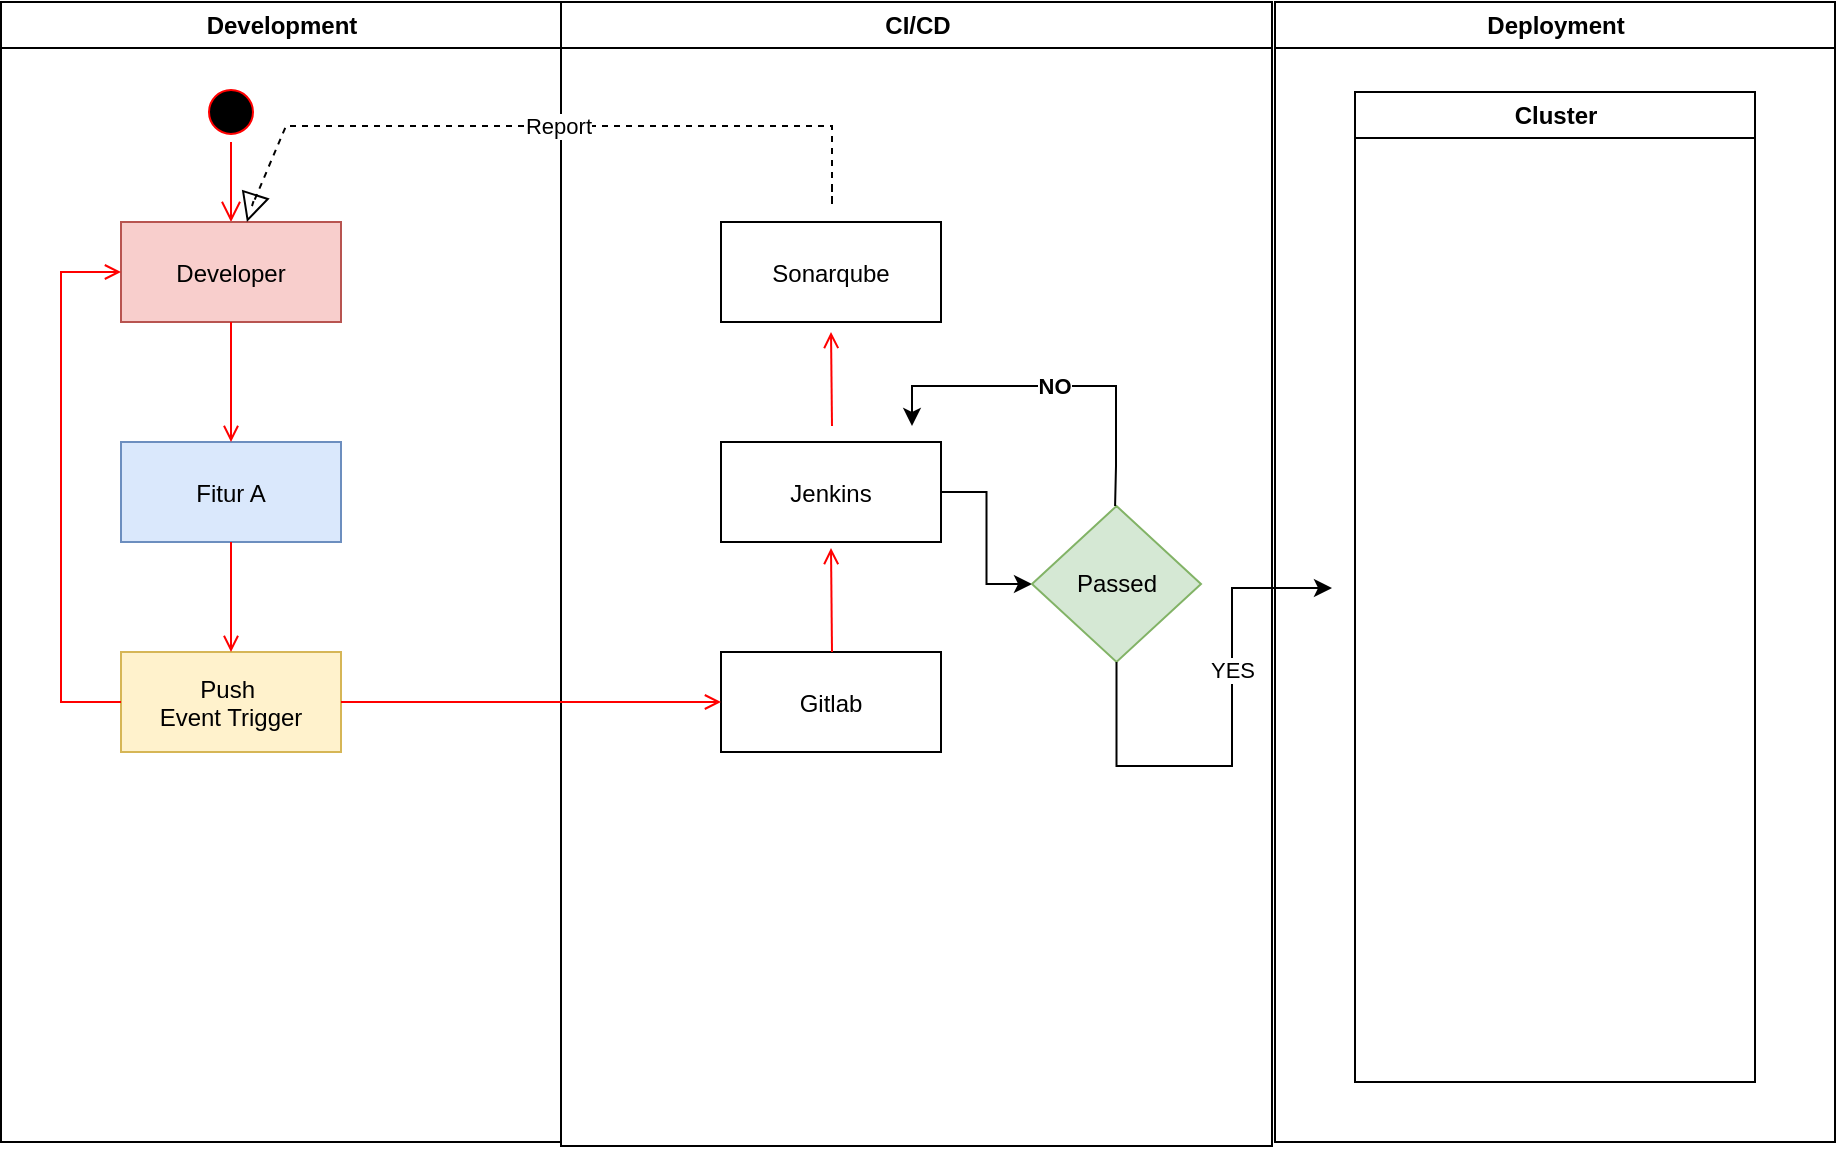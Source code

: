 <mxfile version="20.8.3" type="github">
  <diagram name="Page-1" id="e7e014a7-5840-1c2e-5031-d8a46d1fe8dd">
    <mxGraphModel dx="1257" dy="691" grid="1" gridSize="10" guides="1" tooltips="1" connect="1" arrows="1" fold="1" page="1" pageScale="1" pageWidth="1169" pageHeight="826" background="none" math="0" shadow="0">
      <root>
        <mxCell id="0" />
        <mxCell id="1" parent="0" />
        <mxCell id="2" value="Development" style="swimlane;whiteSpace=wrap" parent="1" vertex="1">
          <mxGeometry x="164.5" y="128" width="280" height="570" as="geometry" />
        </mxCell>
        <mxCell id="5" value="" style="ellipse;shape=startState;fillColor=#000000;strokeColor=#ff0000;" parent="2" vertex="1">
          <mxGeometry x="100" y="40" width="30" height="30" as="geometry" />
        </mxCell>
        <mxCell id="6" value="" style="edgeStyle=elbowEdgeStyle;elbow=horizontal;verticalAlign=bottom;endArrow=open;endSize=8;strokeColor=#FF0000;endFill=1;rounded=0" parent="2" source="5" target="7" edge="1">
          <mxGeometry x="100" y="40" as="geometry">
            <mxPoint x="115" y="110" as="targetPoint" />
          </mxGeometry>
        </mxCell>
        <mxCell id="7" value="Developer" style="fillColor=#f8cecc;strokeColor=#b85450;" parent="2" vertex="1">
          <mxGeometry x="60" y="110" width="110" height="50" as="geometry" />
        </mxCell>
        <mxCell id="8" value="Fitur A" style="fillColor=#dae8fc;strokeColor=#6c8ebf;" parent="2" vertex="1">
          <mxGeometry x="60" y="220" width="110" height="50" as="geometry" />
        </mxCell>
        <mxCell id="9" value="" style="endArrow=open;strokeColor=#FF0000;endFill=1;rounded=0" parent="2" source="7" target="8" edge="1">
          <mxGeometry relative="1" as="geometry" />
        </mxCell>
        <mxCell id="10" value="Push &#xa;Event Trigger" style="fillColor=#fff2cc;strokeColor=#d6b656;" parent="2" vertex="1">
          <mxGeometry x="60" y="325" width="110" height="50" as="geometry" />
        </mxCell>
        <mxCell id="11" value="" style="endArrow=open;strokeColor=#FF0000;endFill=1;rounded=0" parent="2" source="8" target="10" edge="1">
          <mxGeometry relative="1" as="geometry" />
        </mxCell>
        <mxCell id="12" value="" style="edgeStyle=elbowEdgeStyle;elbow=horizontal;strokeColor=#FF0000;endArrow=open;endFill=1;rounded=0" parent="2" source="10" target="7" edge="1">
          <mxGeometry width="100" height="100" relative="1" as="geometry">
            <mxPoint x="160" y="290" as="sourcePoint" />
            <mxPoint x="260" y="190" as="targetPoint" />
            <Array as="points">
              <mxPoint x="30" y="250" />
            </Array>
          </mxGeometry>
        </mxCell>
        <mxCell id="3" value="CI/CD" style="swimlane;whiteSpace=wrap" parent="1" vertex="1">
          <mxGeometry x="444.5" y="128" width="355.5" height="572" as="geometry" />
        </mxCell>
        <mxCell id="15" value="Sonarqube" style="" parent="3" vertex="1">
          <mxGeometry x="80" y="110" width="110" height="50" as="geometry" />
        </mxCell>
        <mxCell id="FRh1BtK7W872duvFCpck-24" value="" style="edgeStyle=orthogonalEdgeStyle;rounded=0;orthogonalLoop=1;jettySize=auto;html=1;" parent="3" source="16" target="FRh1BtK7W872duvFCpck-23" edge="1">
          <mxGeometry relative="1" as="geometry" />
        </mxCell>
        <mxCell id="16" value="Jenkins" style="" parent="3" vertex="1">
          <mxGeometry x="80" y="220" width="110" height="50" as="geometry" />
        </mxCell>
        <mxCell id="17" value="" style="endArrow=open;strokeColor=#FF0000;endFill=1;rounded=0" parent="3" edge="1">
          <mxGeometry relative="1" as="geometry">
            <mxPoint x="135.5" y="212" as="sourcePoint" />
            <mxPoint x="135" y="165" as="targetPoint" />
          </mxGeometry>
        </mxCell>
        <mxCell id="18" value="Gitlab" style="" parent="3" vertex="1">
          <mxGeometry x="80" y="325" width="110" height="50" as="geometry" />
        </mxCell>
        <mxCell id="19" value="" style="endArrow=open;strokeColor=#FF0000;endFill=1;rounded=0" parent="3" edge="1">
          <mxGeometry relative="1" as="geometry">
            <mxPoint x="135.5" y="325" as="sourcePoint" />
            <mxPoint x="135" y="273" as="targetPoint" />
          </mxGeometry>
        </mxCell>
        <mxCell id="FRh1BtK7W872duvFCpck-23" value="Passed" style="rhombus;whiteSpace=wrap;html=1;fillColor=#d5e8d4;strokeColor=#82b366;" parent="3" vertex="1">
          <mxGeometry x="235.5" y="252" width="84.5" height="78" as="geometry" />
        </mxCell>
        <mxCell id="Lap68GzObpVBpqmBdjCE-26" value="&lt;b&gt;NO&lt;/b&gt;" style="endArrow=classic;html=1;rounded=0;" edge="1" parent="3">
          <mxGeometry width="50" height="50" relative="1" as="geometry">
            <mxPoint x="277.04" y="252" as="sourcePoint" />
            <mxPoint x="175.5" y="212" as="targetPoint" />
            <Array as="points">
              <mxPoint x="277.5" y="232" />
              <mxPoint x="277.5" y="192" />
              <mxPoint x="175.5" y="192" />
            </Array>
          </mxGeometry>
        </mxCell>
        <mxCell id="4" value="Deployment" style="swimlane;whiteSpace=wrap;startSize=23;" parent="1" vertex="1">
          <mxGeometry x="801.5" y="128" width="280" height="570" as="geometry" />
        </mxCell>
        <mxCell id="FRh1BtK7W872duvFCpck-26" value="Cluster" style="swimlane;whiteSpace=wrap;html=1;" parent="4" vertex="1">
          <mxGeometry x="40" y="45" width="200" height="495" as="geometry" />
        </mxCell>
        <mxCell id="20" value="" style="endArrow=open;strokeColor=#FF0000;endFill=1;rounded=0" parent="1" source="10" target="18" edge="1">
          <mxGeometry relative="1" as="geometry" />
        </mxCell>
        <mxCell id="Nk0EYce9mKr43RaDj8b3-50" value="Report" style="endArrow=block;dashed=1;endFill=0;endSize=12;html=1;rounded=0;" parent="1" target="7" edge="1">
          <mxGeometry width="160" relative="1" as="geometry">
            <mxPoint x="580" y="220" as="sourcePoint" />
            <mxPoint x="320" y="230" as="targetPoint" />
            <Array as="points">
              <mxPoint x="580" y="230" />
              <mxPoint x="580" y="190" />
              <mxPoint x="307" y="190" />
              <mxPoint x="290" y="230" />
            </Array>
          </mxGeometry>
        </mxCell>
        <mxCell id="Lap68GzObpVBpqmBdjCE-23" value="YES" style="edgeStyle=orthogonalEdgeStyle;rounded=0;orthogonalLoop=1;jettySize=auto;html=1;" edge="1" parent="1" source="FRh1BtK7W872duvFCpck-23">
          <mxGeometry x="0.266" relative="1" as="geometry">
            <mxPoint x="830" y="421" as="targetPoint" />
            <Array as="points">
              <mxPoint x="722" y="510" />
              <mxPoint x="780" y="510" />
              <mxPoint x="780" y="421" />
            </Array>
            <mxPoint as="offset" />
          </mxGeometry>
        </mxCell>
      </root>
    </mxGraphModel>
  </diagram>
</mxfile>
